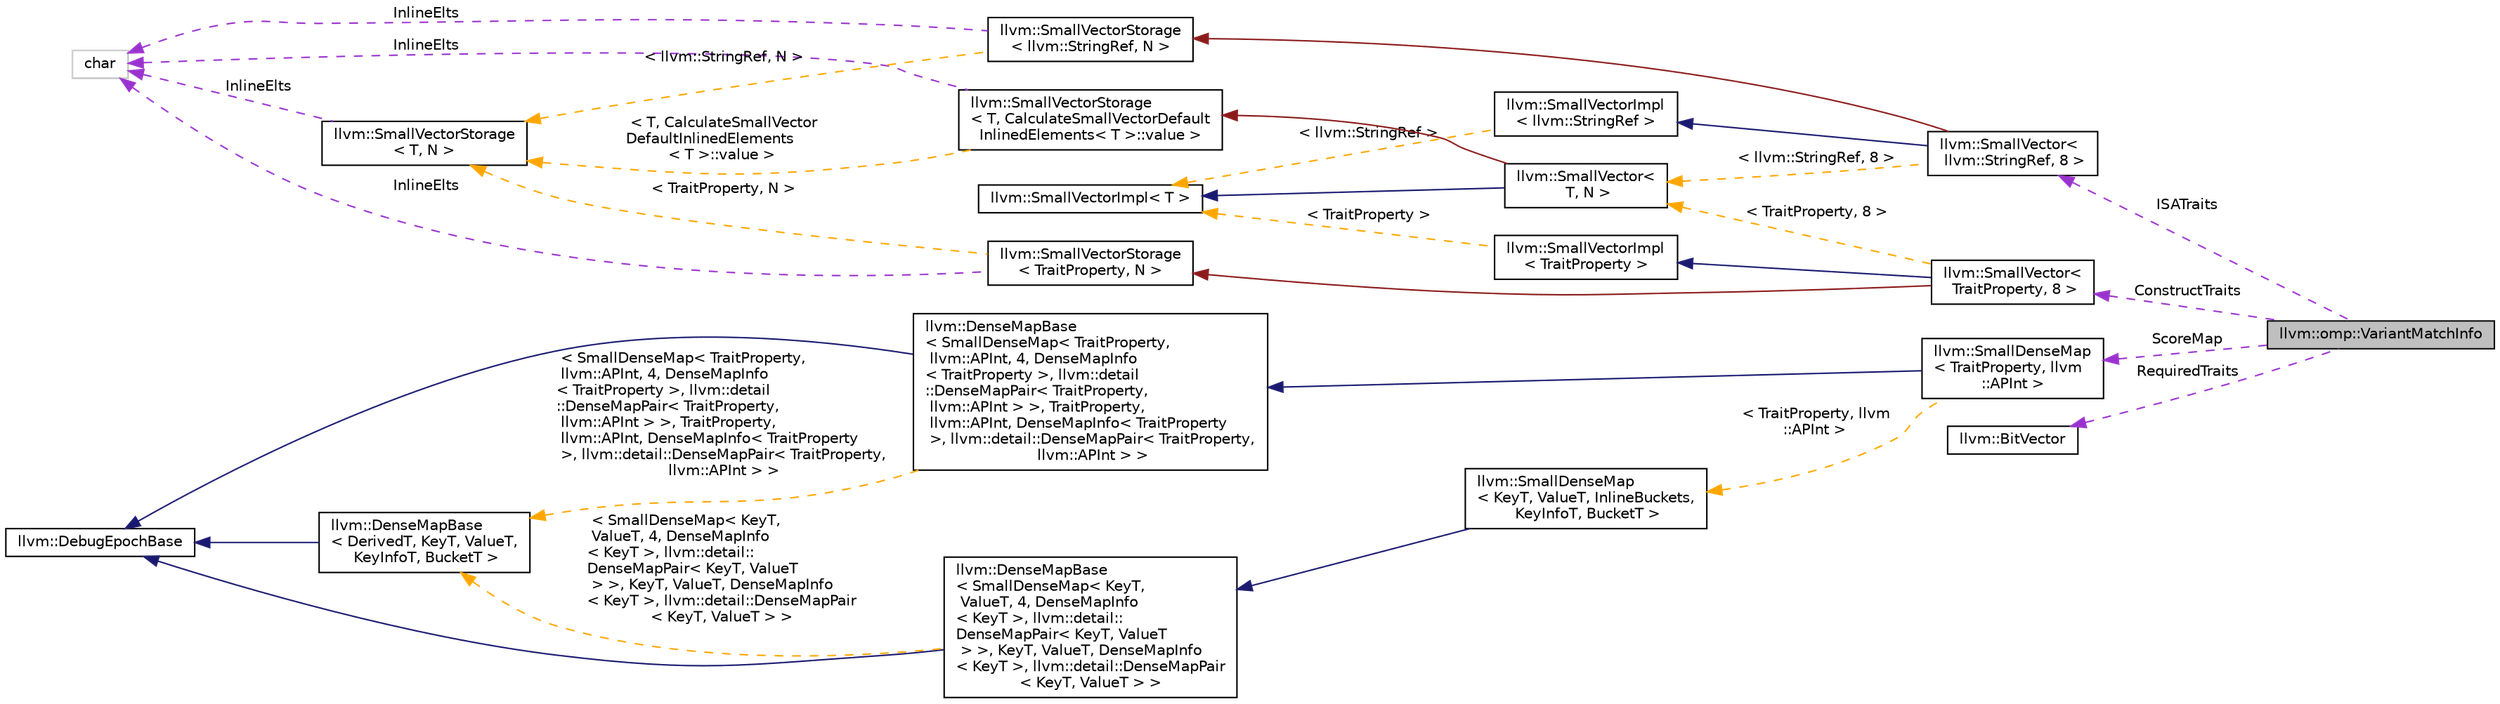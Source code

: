 digraph "llvm::omp::VariantMatchInfo"
{
 // LATEX_PDF_SIZE
  bgcolor="transparent";
  edge [fontname="Helvetica",fontsize="10",labelfontname="Helvetica",labelfontsize="10"];
  node [fontname="Helvetica",fontsize="10",shape=record];
  rankdir="LR";
  Node1 [label="llvm::omp::VariantMatchInfo",height=0.2,width=0.4,color="black", fillcolor="grey75", style="filled", fontcolor="black",tooltip="Variant match information describes the required traits and how they are scored (via the ScoresMap)."];
  Node2 -> Node1 [dir="back",color="darkorchid3",fontsize="10",style="dashed",label=" ConstructTraits" ,fontname="Helvetica"];
  Node2 [label="llvm::SmallVector\<\l TraitProperty, 8 \>",height=0.2,width=0.4,color="black",URL="$classllvm_1_1SmallVector.html",tooltip=" "];
  Node3 -> Node2 [dir="back",color="midnightblue",fontsize="10",style="solid",fontname="Helvetica"];
  Node3 [label="llvm::SmallVectorImpl\l\< TraitProperty \>",height=0.2,width=0.4,color="black",URL="$classllvm_1_1SmallVectorImpl.html",tooltip=" "];
  Node4 -> Node3 [dir="back",color="orange",fontsize="10",style="dashed",label=" \< TraitProperty \>" ,fontname="Helvetica"];
  Node4 [label="llvm::SmallVectorImpl\< T \>",height=0.2,width=0.4,color="black",URL="$classllvm_1_1SmallVectorImpl.html",tooltip="This class consists of common code factored out of the SmallVector class to reduce code duplication b..."];
  Node5 -> Node2 [dir="back",color="firebrick4",fontsize="10",style="solid",fontname="Helvetica"];
  Node5 [label="llvm::SmallVectorStorage\l\< TraitProperty, N \>",height=0.2,width=0.4,color="black",URL="$structllvm_1_1SmallVectorStorage.html",tooltip=" "];
  Node6 -> Node5 [dir="back",color="darkorchid3",fontsize="10",style="dashed",label=" InlineElts" ,fontname="Helvetica"];
  Node6 [label="char",height=0.2,width=0.4,color="grey75",tooltip=" "];
  Node7 -> Node5 [dir="back",color="orange",fontsize="10",style="dashed",label=" \< TraitProperty, N \>" ,fontname="Helvetica"];
  Node7 [label="llvm::SmallVectorStorage\l\< T, N \>",height=0.2,width=0.4,color="black",URL="$structllvm_1_1SmallVectorStorage.html",tooltip="Storage for the SmallVector elements."];
  Node6 -> Node7 [dir="back",color="darkorchid3",fontsize="10",style="dashed",label=" InlineElts" ,fontname="Helvetica"];
  Node8 -> Node2 [dir="back",color="orange",fontsize="10",style="dashed",label=" \< TraitProperty, 8 \>" ,fontname="Helvetica"];
  Node8 [label="llvm::SmallVector\<\l T, N \>",height=0.2,width=0.4,color="black",URL="$classllvm_1_1SmallVector.html",tooltip="This is a 'vector' (really, a variable-sized array), optimized for the case when the array is small."];
  Node4 -> Node8 [dir="back",color="midnightblue",fontsize="10",style="solid",fontname="Helvetica"];
  Node9 -> Node8 [dir="back",color="firebrick4",fontsize="10",style="solid",fontname="Helvetica"];
  Node9 [label="llvm::SmallVectorStorage\l\< T, CalculateSmallVectorDefault\lInlinedElements\< T \>::value \>",height=0.2,width=0.4,color="black",URL="$structllvm_1_1SmallVectorStorage.html",tooltip=" "];
  Node6 -> Node9 [dir="back",color="darkorchid3",fontsize="10",style="dashed",label=" InlineElts" ,fontname="Helvetica"];
  Node7 -> Node9 [dir="back",color="orange",fontsize="10",style="dashed",label=" \< T, CalculateSmallVector\lDefaultInlinedElements\l\< T \>::value \>" ,fontname="Helvetica"];
  Node10 -> Node1 [dir="back",color="darkorchid3",fontsize="10",style="dashed",label=" ScoreMap" ,fontname="Helvetica"];
  Node10 [label="llvm::SmallDenseMap\l\< TraitProperty, llvm\l::APInt \>",height=0.2,width=0.4,color="black",URL="$classllvm_1_1SmallDenseMap.html",tooltip=" "];
  Node11 -> Node10 [dir="back",color="midnightblue",fontsize="10",style="solid",fontname="Helvetica"];
  Node11 [label="llvm::DenseMapBase\l\< SmallDenseMap\< TraitProperty,\l llvm::APInt, 4, DenseMapInfo\l\< TraitProperty \>, llvm::detail\l::DenseMapPair\< TraitProperty,\l llvm::APInt \> \>, TraitProperty,\l llvm::APInt, DenseMapInfo\< TraitProperty\l \>, llvm::detail::DenseMapPair\< TraitProperty,\l llvm::APInt \> \>",height=0.2,width=0.4,color="black",URL="$classllvm_1_1DenseMapBase.html",tooltip=" "];
  Node12 -> Node11 [dir="back",color="midnightblue",fontsize="10",style="solid",fontname="Helvetica"];
  Node12 [label="llvm::DebugEpochBase",height=0.2,width=0.4,color="black",URL="$classllvm_1_1DebugEpochBase.html",tooltip="A base class for data structure classes wishing to make iterators (\"handles\") pointing into themselve..."];
  Node13 -> Node11 [dir="back",color="orange",fontsize="10",style="dashed",label=" \< SmallDenseMap\< TraitProperty,\l llvm::APInt, 4, DenseMapInfo\l\< TraitProperty \>, llvm::detail\l::DenseMapPair\< TraitProperty,\l llvm::APInt \> \>, TraitProperty,\l llvm::APInt, DenseMapInfo\< TraitProperty\l \>, llvm::detail::DenseMapPair\< TraitProperty,\l llvm::APInt \> \>" ,fontname="Helvetica"];
  Node13 [label="llvm::DenseMapBase\l\< DerivedT, KeyT, ValueT,\l KeyInfoT, BucketT \>",height=0.2,width=0.4,color="black",URL="$classllvm_1_1DenseMapBase.html",tooltip=" "];
  Node12 -> Node13 [dir="back",color="midnightblue",fontsize="10",style="solid",fontname="Helvetica"];
  Node14 -> Node10 [dir="back",color="orange",fontsize="10",style="dashed",label=" \< TraitProperty, llvm\l::APInt \>" ,fontname="Helvetica"];
  Node14 [label="llvm::SmallDenseMap\l\< KeyT, ValueT, InlineBuckets,\l KeyInfoT, BucketT \>",height=0.2,width=0.4,color="black",URL="$classllvm_1_1SmallDenseMap.html",tooltip=" "];
  Node15 -> Node14 [dir="back",color="midnightblue",fontsize="10",style="solid",fontname="Helvetica"];
  Node15 [label="llvm::DenseMapBase\l\< SmallDenseMap\< KeyT,\l ValueT, 4, DenseMapInfo\l\< KeyT \>, llvm::detail::\lDenseMapPair\< KeyT, ValueT\l \> \>, KeyT, ValueT, DenseMapInfo\l\< KeyT \>, llvm::detail::DenseMapPair\l\< KeyT, ValueT \> \>",height=0.2,width=0.4,color="black",URL="$classllvm_1_1DenseMapBase.html",tooltip=" "];
  Node12 -> Node15 [dir="back",color="midnightblue",fontsize="10",style="solid",fontname="Helvetica"];
  Node13 -> Node15 [dir="back",color="orange",fontsize="10",style="dashed",label=" \< SmallDenseMap\< KeyT,\l ValueT, 4, DenseMapInfo\l\< KeyT \>, llvm::detail::\lDenseMapPair\< KeyT, ValueT\l \> \>, KeyT, ValueT, DenseMapInfo\l\< KeyT \>, llvm::detail::DenseMapPair\l\< KeyT, ValueT \> \>" ,fontname="Helvetica"];
  Node16 -> Node1 [dir="back",color="darkorchid3",fontsize="10",style="dashed",label=" ISATraits" ,fontname="Helvetica"];
  Node16 [label="llvm::SmallVector\<\l llvm::StringRef, 8 \>",height=0.2,width=0.4,color="black",URL="$classllvm_1_1SmallVector.html",tooltip=" "];
  Node17 -> Node16 [dir="back",color="midnightblue",fontsize="10",style="solid",fontname="Helvetica"];
  Node17 [label="llvm::SmallVectorImpl\l\< llvm::StringRef \>",height=0.2,width=0.4,color="black",URL="$classllvm_1_1SmallVectorImpl.html",tooltip=" "];
  Node4 -> Node17 [dir="back",color="orange",fontsize="10",style="dashed",label=" \< llvm::StringRef \>" ,fontname="Helvetica"];
  Node18 -> Node16 [dir="back",color="firebrick4",fontsize="10",style="solid",fontname="Helvetica"];
  Node18 [label="llvm::SmallVectorStorage\l\< llvm::StringRef, N \>",height=0.2,width=0.4,color="black",URL="$structllvm_1_1SmallVectorStorage.html",tooltip=" "];
  Node6 -> Node18 [dir="back",color="darkorchid3",fontsize="10",style="dashed",label=" InlineElts" ,fontname="Helvetica"];
  Node7 -> Node18 [dir="back",color="orange",fontsize="10",style="dashed",label=" \< llvm::StringRef, N \>" ,fontname="Helvetica"];
  Node8 -> Node16 [dir="back",color="orange",fontsize="10",style="dashed",label=" \< llvm::StringRef, 8 \>" ,fontname="Helvetica"];
  Node19 -> Node1 [dir="back",color="darkorchid3",fontsize="10",style="dashed",label=" RequiredTraits" ,fontname="Helvetica"];
  Node19 [label="llvm::BitVector",height=0.2,width=0.4,color="black",URL="$classllvm_1_1BitVector.html",tooltip=" "];
}
